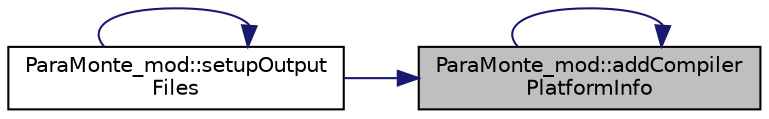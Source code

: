 digraph "ParaMonte_mod::addCompilerPlatformInfo"
{
 // LATEX_PDF_SIZE
  edge [fontname="Helvetica",fontsize="10",labelfontname="Helvetica",labelfontsize="10"];
  node [fontname="Helvetica",fontsize="10",shape=record];
  rankdir="RL";
  Node1 [label="ParaMonte_mod::addCompiler\lPlatformInfo",height=0.2,width=0.4,color="black", fillcolor="grey75", style="filled", fontcolor="black",tooltip="Add information about the compiler and the platform/OS to the output report file(s)."];
  Node1 -> Node1 [dir="back",color="midnightblue",fontsize="10",style="solid"];
  Node1 -> Node2 [dir="back",color="midnightblue",fontsize="10",style="solid"];
  Node2 [label="ParaMonte_mod::setupOutput\lFiles",height=0.2,width=0.4,color="black", fillcolor="white", style="filled",URL="$namespaceParaMonte__mod.html#a1afbe18f65381fac7dc78338d65614c7",tooltip="This procedure is a method of the class ParaMonte_mod::ParaMonte_type. Set up the output files of the..."];
  Node2 -> Node2 [dir="back",color="midnightblue",fontsize="10",style="solid"];
}
